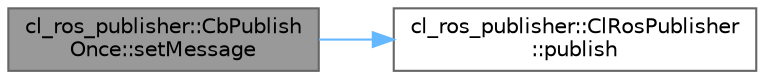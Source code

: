 digraph "cl_ros_publisher::CbPublishOnce::setMessage"
{
 // LATEX_PDF_SIZE
  bgcolor="transparent";
  edge [fontname=Helvetica,fontsize=10,labelfontname=Helvetica,labelfontsize=10];
  node [fontname=Helvetica,fontsize=10,shape=box,height=0.2,width=0.4];
  rankdir="LR";
  Node1 [label="cl_ros_publisher::CbPublish\lOnce::setMessage",height=0.2,width=0.4,color="gray40", fillcolor="grey60", style="filled", fontcolor="black",tooltip=" "];
  Node1 -> Node2 [color="steelblue1",style="solid"];
  Node2 [label="cl_ros_publisher::ClRosPublisher\l::publish",height=0.2,width=0.4,color="grey40", fillcolor="white", style="filled",URL="$classcl__ros__publisher_1_1ClRosPublisher.html#a3517d62fb0703a0a72efe6de7ad1a6d8",tooltip=" "];
}
